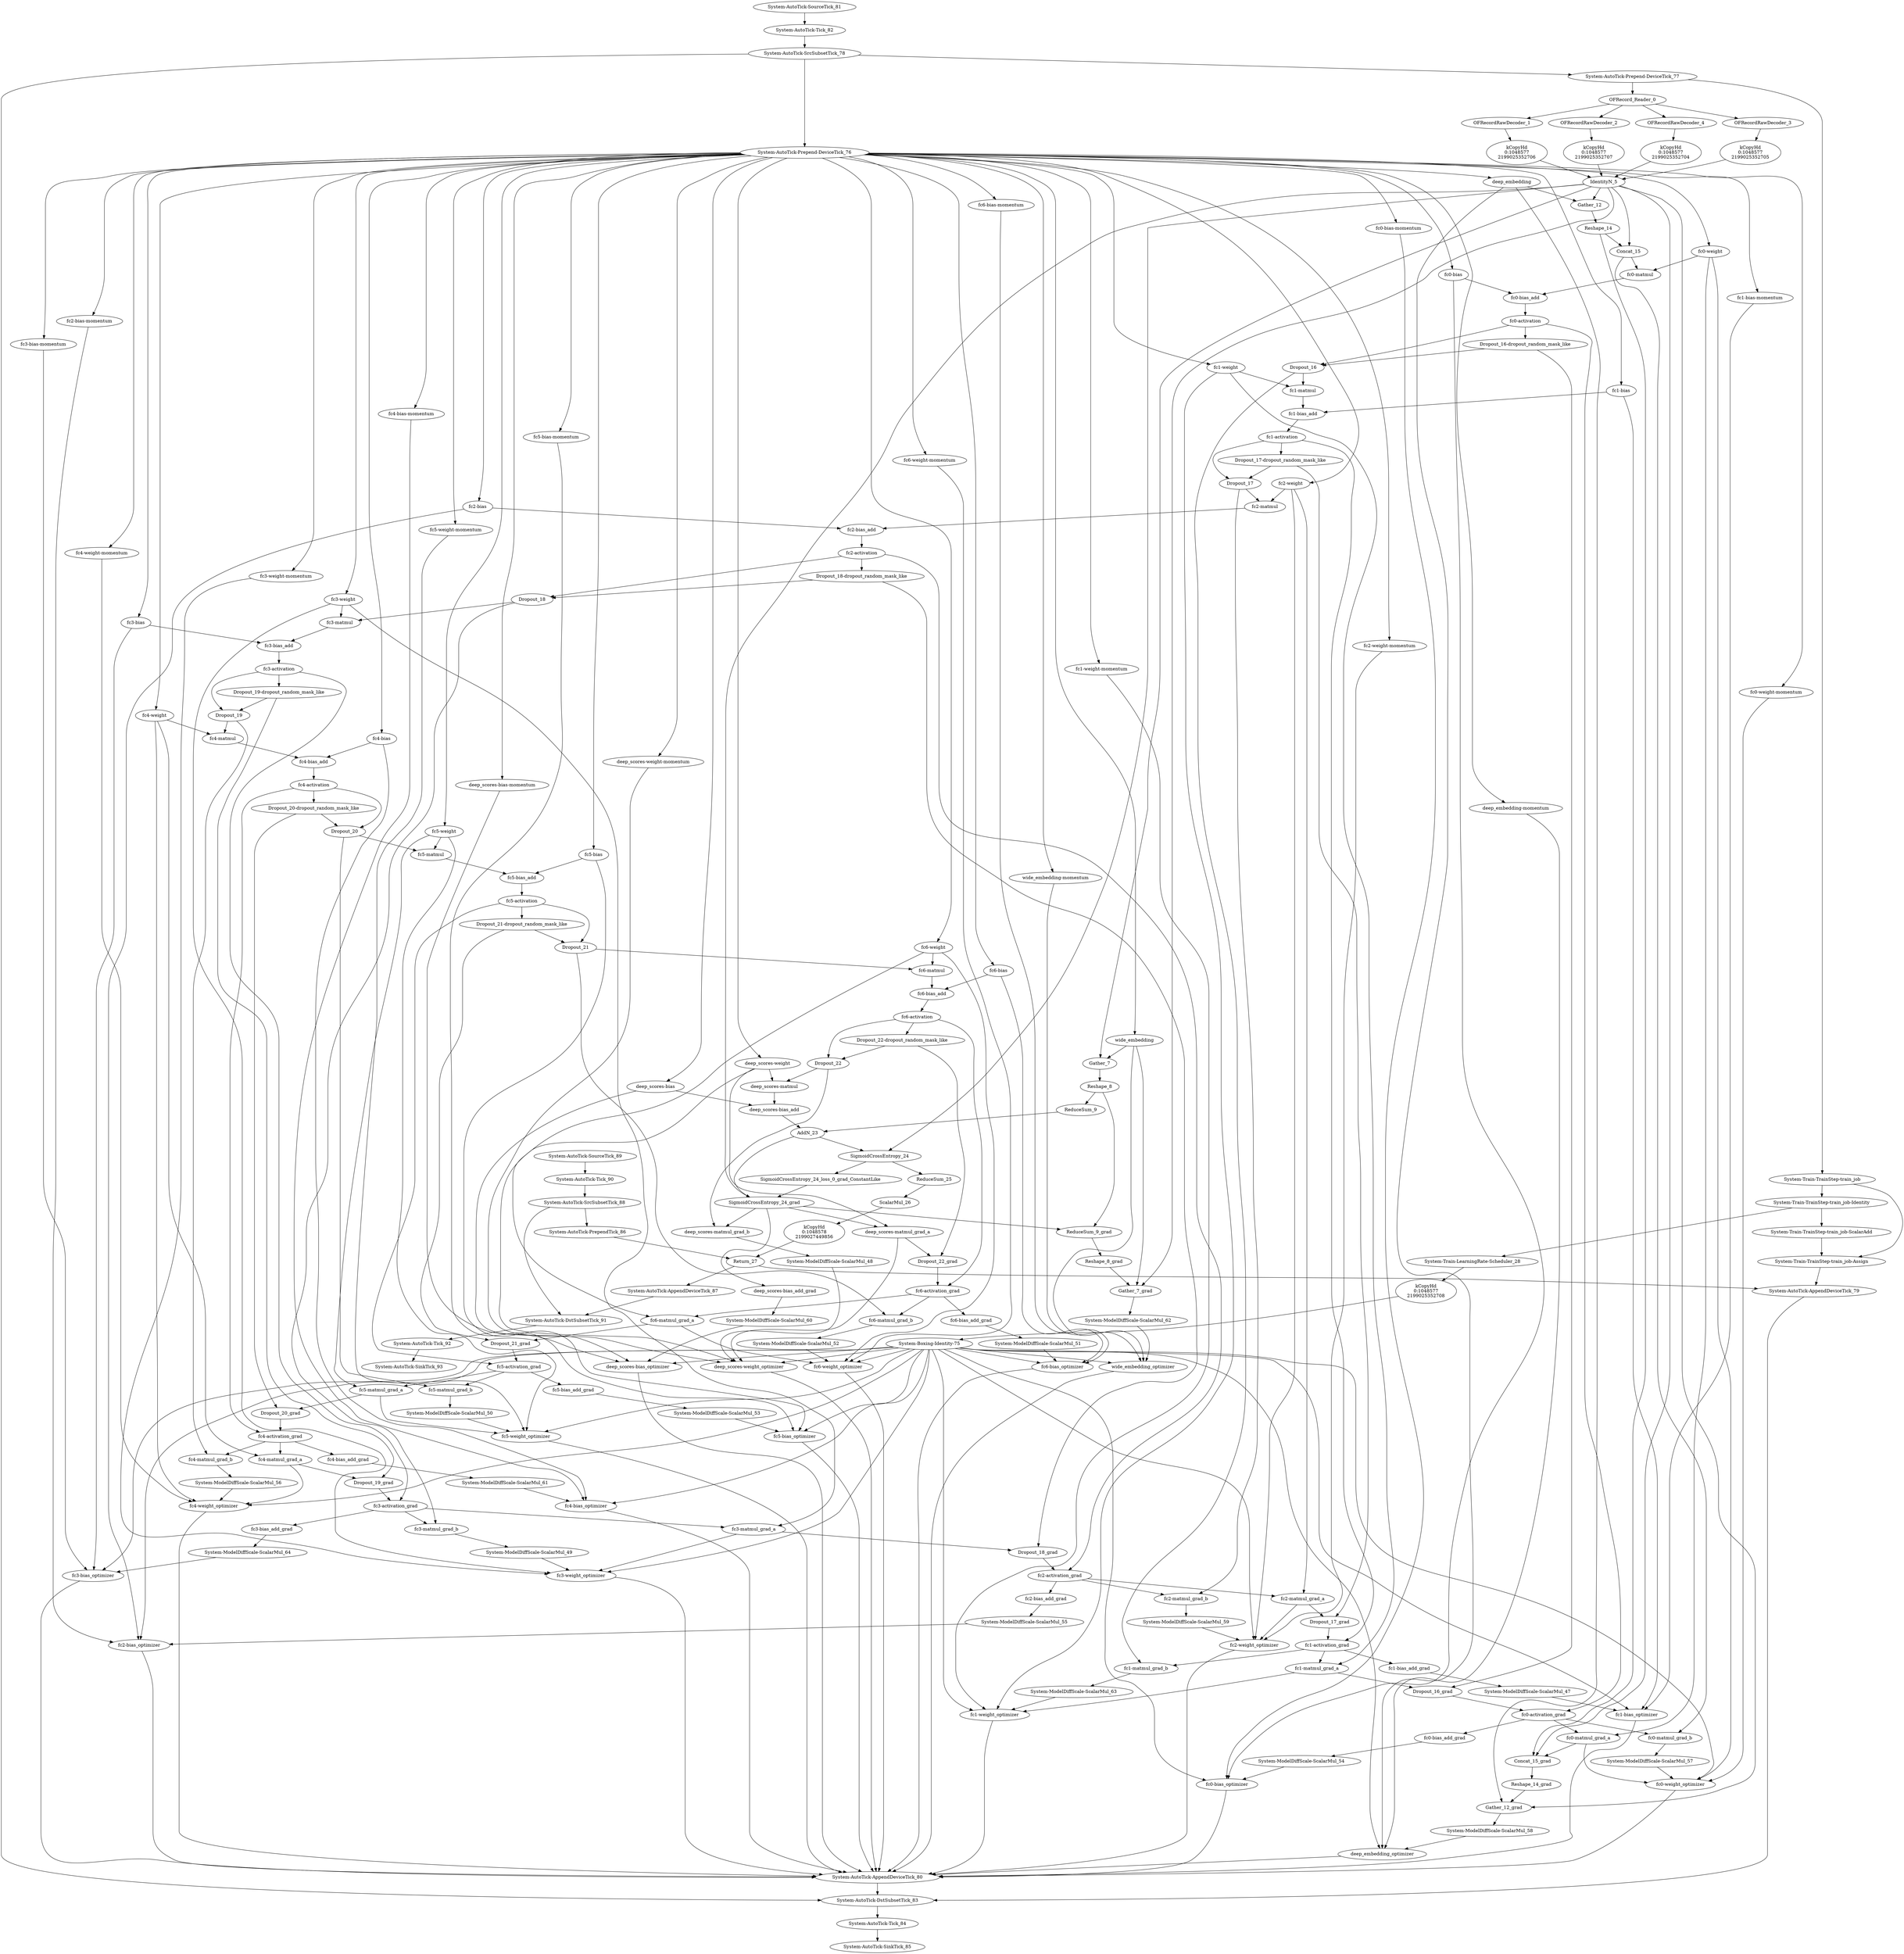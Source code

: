 digraph {
"5103" [label="OFRecord_Reader_0"]
"5104" [label="OFRecordRawDecoder_1"]
"5105" [label="OFRecordRawDecoder_2"]
"5106" [label="OFRecordRawDecoder_3"]
"5107" [label="OFRecordRawDecoder_4"]
"5108" [label="IdentityN_5"]
"5109" [label="wide_embedding"]
"5110" [label="Gather_7"]
"5111" [label="Reshape_8"]
"5112" [label="ReduceSum_9"]
"5113" [label="deep_embedding"]
"5114" [label="Gather_12"]
"5115" [label="Reshape_14"]
"5116" [label="Concat_15"]
"5117" [label="fc0-weight"]
"5118" [label="fc0-matmul"]
"5119" [label="fc0-bias"]
"5120" [label="fc0-bias_add"]
"5121" [label="fc0-activation"]
"5122" [label="Dropout_16-dropout_random_mask_like"]
"5123" [label="Dropout_16"]
"5124" [label="fc1-weight"]
"5125" [label="fc1-matmul"]
"5126" [label="fc1-bias"]
"5127" [label="fc1-bias_add"]
"5128" [label="fc1-activation"]
"5129" [label="Dropout_17-dropout_random_mask_like"]
"5130" [label="Dropout_17"]
"5131" [label="fc2-weight"]
"5132" [label="fc2-matmul"]
"5133" [label="fc2-bias"]
"5134" [label="fc2-bias_add"]
"5135" [label="fc2-activation"]
"5136" [label="Dropout_18-dropout_random_mask_like"]
"5137" [label="Dropout_18"]
"5138" [label="fc3-weight"]
"5139" [label="fc3-matmul"]
"5140" [label="fc3-bias"]
"5141" [label="fc3-bias_add"]
"5142" [label="fc3-activation"]
"5143" [label="Dropout_19-dropout_random_mask_like"]
"5144" [label="Dropout_19"]
"5145" [label="fc4-weight"]
"5146" [label="fc4-matmul"]
"5147" [label="fc4-bias"]
"5148" [label="fc4-bias_add"]
"5149" [label="fc4-activation"]
"5150" [label="Dropout_20-dropout_random_mask_like"]
"5151" [label="Dropout_20"]
"5152" [label="fc5-weight"]
"5153" [label="fc5-matmul"]
"5154" [label="fc5-bias"]
"5155" [label="fc5-bias_add"]
"5156" [label="fc5-activation"]
"5157" [label="Dropout_21-dropout_random_mask_like"]
"5158" [label="Dropout_21"]
"5159" [label="fc6-weight"]
"5160" [label="fc6-matmul"]
"5161" [label="fc6-bias"]
"5162" [label="fc6-bias_add"]
"5163" [label="fc6-activation"]
"5164" [label="Dropout_22-dropout_random_mask_like"]
"5165" [label="Dropout_22"]
"5166" [label="deep_scores-weight"]
"5167" [label="deep_scores-matmul"]
"5168" [label="deep_scores-bias"]
"5169" [label="deep_scores-bias_add"]
"5170" [label="AddN_23"]
"5171" [label="SigmoidCrossEntropy_24"]
"5172" [label="ReduceSum_25"]
"5173" [label="ScalarMul_26"]
"5174" [label="Return_27"]
"5175" [label="System-Train-TrainStep-train_job"]
"5176" [label="System-Train-TrainStep-train_job-Identity"]
"5177" [label="System-Train-TrainStep-train_job-ScalarAdd"]
"5178" [label="System-Train-TrainStep-train_job-Assign"]
"5179" [label="System-Train-LearningRate-Scheduler_28"]
"5180" [label="SigmoidCrossEntropy_24_loss_0_grad_ConstantLike"]
"5181" [label="SigmoidCrossEntropy_24_grad"]
"5182" [label="deep_scores-bias_add_grad"]
"5183" [label="ReduceSum_9_grad"]
"5184" [label="deep_scores-matmul_grad_a"]
"5185" [label="deep_scores-matmul_grad_b"]
"5186" [label="Reshape_8_grad"]
"5187" [label="Dropout_22_grad"]
"5188" [label="Gather_7_grad"]
"5189" [label="fc6-activation_grad"]
"5190" [label="fc6-bias_add_grad"]
"5191" [label="fc6-matmul_grad_a"]
"5192" [label="fc6-matmul_grad_b"]
"5193" [label="Dropout_21_grad"]
"5194" [label="fc5-activation_grad"]
"5195" [label="fc5-bias_add_grad"]
"5196" [label="fc5-matmul_grad_a"]
"5197" [label="fc5-matmul_grad_b"]
"5198" [label="Dropout_20_grad"]
"5199" [label="fc4-activation_grad"]
"5200" [label="fc4-bias_add_grad"]
"5201" [label="fc4-matmul_grad_a"]
"5202" [label="fc4-matmul_grad_b"]
"5203" [label="Dropout_19_grad"]
"5204" [label="fc3-activation_grad"]
"5205" [label="fc3-bias_add_grad"]
"5206" [label="fc3-matmul_grad_a"]
"5207" [label="fc3-matmul_grad_b"]
"5208" [label="Dropout_18_grad"]
"5209" [label="fc2-activation_grad"]
"5210" [label="fc2-bias_add_grad"]
"5211" [label="fc2-matmul_grad_a"]
"5212" [label="fc2-matmul_grad_b"]
"5213" [label="Dropout_17_grad"]
"5214" [label="fc1-activation_grad"]
"5215" [label="fc1-bias_add_grad"]
"5216" [label="fc1-matmul_grad_a"]
"5217" [label="fc1-matmul_grad_b"]
"5218" [label="Dropout_16_grad"]
"5219" [label="fc0-activation_grad"]
"5220" [label="fc0-bias_add_grad"]
"5221" [label="fc0-matmul_grad_a"]
"5222" [label="fc0-matmul_grad_b"]
"5223" [label="Concat_15_grad"]
"5224" [label="Reshape_14_grad"]
"5225" [label="Gather_12_grad"]
"5226" [label="System-ModelDiffScale-ScalarMul_47"]
"5227" [label="System-ModelDiffScale-ScalarMul_48"]
"5228" [label="System-ModelDiffScale-ScalarMul_49"]
"5229" [label="System-ModelDiffScale-ScalarMul_50"]
"5230" [label="System-ModelDiffScale-ScalarMul_51"]
"5231" [label="System-ModelDiffScale-ScalarMul_52"]
"5232" [label="System-ModelDiffScale-ScalarMul_53"]
"5233" [label="System-ModelDiffScale-ScalarMul_54"]
"5234" [label="System-ModelDiffScale-ScalarMul_55"]
"5235" [label="System-ModelDiffScale-ScalarMul_56"]
"5236" [label="System-ModelDiffScale-ScalarMul_57"]
"5237" [label="System-ModelDiffScale-ScalarMul_58"]
"5238" [label="System-ModelDiffScale-ScalarMul_59"]
"5239" [label="System-ModelDiffScale-ScalarMul_60"]
"5240" [label="System-ModelDiffScale-ScalarMul_61"]
"5241" [label="System-ModelDiffScale-ScalarMul_62"]
"5242" [label="System-ModelDiffScale-ScalarMul_63"]
"5243" [label="System-ModelDiffScale-ScalarMul_64"]
"5244" [label="wide_embedding-momentum"]
"5245" [label="wide_embedding_optimizer"]
"5246" [label="deep_embedding-momentum"]
"5247" [label="deep_embedding_optimizer"]
"5248" [label="fc0-weight-momentum"]
"5249" [label="fc0-weight_optimizer"]
"5250" [label="fc0-bias-momentum"]
"5251" [label="fc0-bias_optimizer"]
"5252" [label="fc1-weight-momentum"]
"5253" [label="fc1-weight_optimizer"]
"5254" [label="fc1-bias-momentum"]
"5255" [label="fc1-bias_optimizer"]
"5256" [label="fc2-weight-momentum"]
"5257" [label="fc2-weight_optimizer"]
"5258" [label="fc2-bias-momentum"]
"5259" [label="fc2-bias_optimizer"]
"5260" [label="fc3-weight-momentum"]
"5261" [label="fc3-weight_optimizer"]
"5262" [label="fc3-bias-momentum"]
"5263" [label="fc3-bias_optimizer"]
"5264" [label="fc4-weight-momentum"]
"5265" [label="fc4-weight_optimizer"]
"5266" [label="fc4-bias-momentum"]
"5267" [label="fc4-bias_optimizer"]
"5268" [label="fc5-weight-momentum"]
"5269" [label="fc5-weight_optimizer"]
"5270" [label="fc5-bias-momentum"]
"5271" [label="fc5-bias_optimizer"]
"5272" [label="fc6-weight-momentum"]
"5273" [label="fc6-weight_optimizer"]
"5274" [label="fc6-bias-momentum"]
"5275" [label="fc6-bias_optimizer"]
"5276" [label="deep_scores-weight-momentum"]
"5277" [label="deep_scores-weight_optimizer"]
"5278" [label="deep_scores-bias-momentum"]
"5279" [label="deep_scores-bias_optimizer"]
"5280" [label="System-Boxing-Identity-75"]
"5281" [label="System-AutoTick-Prepend-DeviceTick_76"]
"5282" [label="System-AutoTick-Prepend-DeviceTick_77"]
"5283" [label="System-AutoTick-SrcSubsetTick_78"]
"5284" [label="System-AutoTick-AppendDeviceTick_79"]
"5285" [label="System-AutoTick-AppendDeviceTick_80"]
"5286" [label="System-AutoTick-SourceTick_81"]
"5287" [label="System-AutoTick-Tick_82"]
"5288" [label="System-AutoTick-DstSubsetTick_83"]
"5289" [label="System-AutoTick-Tick_84"]
"5290" [label="System-AutoTick-SinkTick_85"]
"5291" [label="System-AutoTick-PrependTick_86"]
"5292" [label="System-AutoTick-AppendDeviceTick_87"]
"5293" [label="System-AutoTick-SrcSubsetTick_88"]
"5294" [label="System-AutoTick-SourceTick_89"]
"5295" [label="System-AutoTick-Tick_90"]
"5296" [label="System-AutoTick-DstSubsetTick_91"]
"5297" [label="System-AutoTick-Tick_92"]
"5298" [label="System-AutoTick-SinkTick_93"]
"5311" [label="kCopyHd\n0:1048577\n2199025352704"]
"5314" [label="kCopyHd\n0:1048577\n2199025352705"]
"5317" [label="kCopyHd\n0:1048577\n2199025352706"]
"5320" [label="kCopyHd\n0:1048577\n2199025352707"]
"5509" [label="kCopyHd\n0:1048578\n2199027449856"]
"5910" [label="kCopyHd\n0:1048577\n2199025352708"]
"5282" -> "5103"[label=""];
"5103" -> "5104"[label=""];
"5103" -> "5105"[label=""];
"5103" -> "5106"[label=""];
"5103" -> "5107"[label=""];
"5107" -> "5311"[label=""];
"5311" -> "5108"[label=""];
"5106" -> "5314"[label=""];
"5314" -> "5108"[label=""];
"5104" -> "5317"[label=""];
"5317" -> "5108"[label=""];
"5105" -> "5320"[label=""];
"5320" -> "5108"[label=""];
"5281" -> "5109"[label=""];
"5108" -> "5110"[label=""];
"5109" -> "5110"[label=""];
"5110" -> "5111"[label=""];
"5111" -> "5112"[label=""];
"5281" -> "5113"[label=""];
"5108" -> "5114"[label=""];
"5113" -> "5114"[label=""];
"5114" -> "5115"[label=""];
"5108" -> "5116"[label=""];
"5115" -> "5116"[label=""];
"5281" -> "5117"[label=""];
"5117" -> "5118"[label=""];
"5116" -> "5118"[label=""];
"5281" -> "5119"[label=""];
"5119" -> "5120"[label=""];
"5118" -> "5120"[label=""];
"5120" -> "5121"[label=""];
"5121" -> "5122"[label=""];
"5122" -> "5123"[label=""];
"5121" -> "5123"[label=""];
"5281" -> "5124"[label=""];
"5124" -> "5125"[label=""];
"5123" -> "5125"[label=""];
"5281" -> "5126"[label=""];
"5126" -> "5127"[label=""];
"5125" -> "5127"[label=""];
"5127" -> "5128"[label=""];
"5128" -> "5129"[label=""];
"5129" -> "5130"[label=""];
"5128" -> "5130"[label=""];
"5281" -> "5131"[label=""];
"5131" -> "5132"[label=""];
"5130" -> "5132"[label=""];
"5281" -> "5133"[label=""];
"5133" -> "5134"[label=""];
"5132" -> "5134"[label=""];
"5134" -> "5135"[label=""];
"5135" -> "5136"[label=""];
"5136" -> "5137"[label=""];
"5135" -> "5137"[label=""];
"5281" -> "5138"[label=""];
"5138" -> "5139"[label=""];
"5137" -> "5139"[label=""];
"5281" -> "5140"[label=""];
"5140" -> "5141"[label=""];
"5139" -> "5141"[label=""];
"5141" -> "5142"[label=""];
"5142" -> "5143"[label=""];
"5143" -> "5144"[label=""];
"5142" -> "5144"[label=""];
"5281" -> "5145"[label=""];
"5145" -> "5146"[label=""];
"5144" -> "5146"[label=""];
"5281" -> "5147"[label=""];
"5147" -> "5148"[label=""];
"5146" -> "5148"[label=""];
"5148" -> "5149"[label=""];
"5149" -> "5150"[label=""];
"5150" -> "5151"[label=""];
"5149" -> "5151"[label=""];
"5281" -> "5152"[label=""];
"5152" -> "5153"[label=""];
"5151" -> "5153"[label=""];
"5281" -> "5154"[label=""];
"5153" -> "5155"[label=""];
"5154" -> "5155"[label=""];
"5155" -> "5156"[label=""];
"5156" -> "5157"[label=""];
"5156" -> "5158"[label=""];
"5157" -> "5158"[label=""];
"5281" -> "5159"[label=""];
"5159" -> "5160"[label=""];
"5158" -> "5160"[label=""];
"5281" -> "5161"[label=""];
"5161" -> "5162"[label=""];
"5160" -> "5162"[label=""];
"5162" -> "5163"[label=""];
"5163" -> "5164"[label=""];
"5163" -> "5165"[label=""];
"5164" -> "5165"[label=""];
"5281" -> "5166"[label=""];
"5166" -> "5167"[label=""];
"5165" -> "5167"[label=""];
"5281" -> "5168"[label=""];
"5168" -> "5169"[label=""];
"5167" -> "5169"[label=""];
"5169" -> "5170"[label=""];
"5112" -> "5170"[label=""];
"5108" -> "5171"[label=""];
"5170" -> "5171"[label=""];
"5171" -> "5172"[label=""];
"5172" -> "5173"[label=""];
"5173" -> "5509"[label=""];
"5509" -> "5174"[label=""];
"5282" -> "5175"[label=""];
"5175" -> "5176"[label=""];
"5176" -> "5177"[label=""];
"5177" -> "5178"[label=""];
"5175" -> "5178"[label=""];
"5176" -> "5179"[label=""];
"5171" -> "5180"[label=""];
"5180" -> "5181"[label=""];
"5170" -> "5181"[label=""];
"5108" -> "5181"[label=""];
"5181" -> "5182"[label=""];
"5111" -> "5183"[label=""];
"5181" -> "5183"[label=""];
"5166" -> "5184"[label=""];
"5181" -> "5184"[label=""];
"5165" -> "5185"[label=""];
"5181" -> "5185"[label=""];
"5183" -> "5186"[label=""];
"5184" -> "5187"[label=""];
"5164" -> "5187"[label=""];
"5186" -> "5188"[label=""];
"5108" -> "5188"[label=""];
"5109" -> "5188"[label=""];
"5163" -> "5189"[label=""];
"5187" -> "5189"[label=""];
"5189" -> "5190"[label=""];
"5159" -> "5191"[label=""];
"5189" -> "5191"[label=""];
"5158" -> "5192"[label=""];
"5189" -> "5192"[label=""];
"5191" -> "5193"[label=""];
"5157" -> "5193"[label=""];
"5156" -> "5194"[label=""];
"5193" -> "5194"[label=""];
"5194" -> "5195"[label=""];
"5152" -> "5196"[label=""];
"5194" -> "5196"[label=""];
"5151" -> "5197"[label=""];
"5194" -> "5197"[label=""];
"5196" -> "5198"[label=""];
"5150" -> "5198"[label=""];
"5198" -> "5199"[label=""];
"5149" -> "5199"[label=""];
"5199" -> "5200"[label=""];
"5145" -> "5201"[label=""];
"5199" -> "5201"[label=""];
"5144" -> "5202"[label=""];
"5199" -> "5202"[label=""];
"5143" -> "5203"[label=""];
"5201" -> "5203"[label=""];
"5142" -> "5204"[label=""];
"5203" -> "5204"[label=""];
"5204" -> "5205"[label=""];
"5138" -> "5206"[label=""];
"5204" -> "5206"[label=""];
"5137" -> "5207"[label=""];
"5204" -> "5207"[label=""];
"5206" -> "5208"[label=""];
"5136" -> "5208"[label=""];
"5208" -> "5209"[label=""];
"5135" -> "5209"[label=""];
"5209" -> "5210"[label=""];
"5131" -> "5211"[label=""];
"5209" -> "5211"[label=""];
"5130" -> "5212"[label=""];
"5209" -> "5212"[label=""];
"5211" -> "5213"[label=""];
"5129" -> "5213"[label=""];
"5128" -> "5214"[label=""];
"5213" -> "5214"[label=""];
"5214" -> "5215"[label=""];
"5124" -> "5216"[label=""];
"5214" -> "5216"[label=""];
"5123" -> "5217"[label=""];
"5214" -> "5217"[label=""];
"5216" -> "5218"[label=""];
"5122" -> "5218"[label=""];
"5218" -> "5219"[label=""];
"5121" -> "5219"[label=""];
"5219" -> "5220"[label=""];
"5117" -> "5221"[label=""];
"5219" -> "5221"[label=""];
"5116" -> "5222"[label=""];
"5219" -> "5222"[label=""];
"5221" -> "5223"[label=""];
"5115" -> "5223"[label=""];
"5108" -> "5223"[label=""];
"5223" -> "5224"[label=""];
"5224" -> "5225"[label=""];
"5108" -> "5225"[label=""];
"5113" -> "5225"[label=""];
"5215" -> "5226"[label=""];
"5185" -> "5227"[label=""];
"5207" -> "5228"[label=""];
"5197" -> "5229"[label=""];
"5190" -> "5230"[label=""];
"5192" -> "5231"[label=""];
"5195" -> "5232"[label=""];
"5220" -> "5233"[label=""];
"5210" -> "5234"[label=""];
"5202" -> "5235"[label=""];
"5222" -> "5236"[label=""];
"5225" -> "5237"[label=""];
"5212" -> "5238"[label=""];
"5182" -> "5239"[label=""];
"5200" -> "5240"[label=""];
"5188" -> "5241"[label=""];
"5217" -> "5242"[label=""];
"5205" -> "5243"[label=""];
"5281" -> "5244"[label=""];
"5109" -> "5245"[label=""];
"5280" -> "5245"[label=""];
"5241" -> "5245"[label=""];
"5244" -> "5245"[label=""];
"5281" -> "5246"[label=""];
"5113" -> "5247"[label=""];
"5280" -> "5247"[label=""];
"5237" -> "5247"[label=""];
"5246" -> "5247"[label=""];
"5281" -> "5248"[label=""];
"5248" -> "5249"[label=""];
"5117" -> "5249"[label=""];
"5280" -> "5249"[label=""];
"5236" -> "5249"[label=""];
"5281" -> "5250"[label=""];
"5119" -> "5251"[label=""];
"5280" -> "5251"[label=""];
"5233" -> "5251"[label=""];
"5250" -> "5251"[label=""];
"5281" -> "5252"[label=""];
"5280" -> "5253"[label=""];
"5252" -> "5253"[label=""];
"5124" -> "5253"[label=""];
"5242" -> "5253"[label=""];
"5281" -> "5254"[label=""];
"5126" -> "5255"[label=""];
"5280" -> "5255"[label=""];
"5226" -> "5255"[label=""];
"5254" -> "5255"[label=""];
"5281" -> "5256"[label=""];
"5280" -> "5257"[label=""];
"5256" -> "5257"[label=""];
"5131" -> "5257"[label=""];
"5238" -> "5257"[label=""];
"5281" -> "5258"[label=""];
"5258" -> "5259"[label=""];
"5133" -> "5259"[label=""];
"5280" -> "5259"[label=""];
"5234" -> "5259"[label=""];
"5281" -> "5260"[label=""];
"5280" -> "5261"[label=""];
"5260" -> "5261"[label=""];
"5138" -> "5261"[label=""];
"5228" -> "5261"[label=""];
"5281" -> "5262"[label=""];
"5243" -> "5263"[label=""];
"5140" -> "5263"[label=""];
"5262" -> "5263"[label=""];
"5280" -> "5263"[label=""];
"5281" -> "5264"[label=""];
"5280" -> "5265"[label=""];
"5264" -> "5265"[label=""];
"5145" -> "5265"[label=""];
"5235" -> "5265"[label=""];
"5281" -> "5266"[label=""];
"5280" -> "5267"[label=""];
"5240" -> "5267"[label=""];
"5147" -> "5267"[label=""];
"5266" -> "5267"[label=""];
"5281" -> "5268"[label=""];
"5280" -> "5269"[label=""];
"5268" -> "5269"[label=""];
"5152" -> "5269"[label=""];
"5229" -> "5269"[label=""];
"5281" -> "5270"[label=""];
"5154" -> "5271"[label=""];
"5280" -> "5271"[label=""];
"5232" -> "5271"[label=""];
"5270" -> "5271"[label=""];
"5281" -> "5272"[label=""];
"5231" -> "5273"[label=""];
"5159" -> "5273"[label=""];
"5272" -> "5273"[label=""];
"5280" -> "5273"[label=""];
"5281" -> "5274"[label=""];
"5230" -> "5275"[label=""];
"5161" -> "5275"[label=""];
"5274" -> "5275"[label=""];
"5280" -> "5275"[label=""];
"5281" -> "5276"[label=""];
"5166" -> "5277"[label=""];
"5280" -> "5277"[label=""];
"5227" -> "5277"[label=""];
"5276" -> "5277"[label=""];
"5281" -> "5278"[label=""];
"5168" -> "5279"[label=""];
"5280" -> "5279"[label=""];
"5239" -> "5279"[label=""];
"5278" -> "5279"[label=""];
"5179" -> "5910"[label=""];
"5910" -> "5280"[label=""];
"5283" -> "5281"[label=""];
"5283" -> "5282"[label=""];
"5287" -> "5283"[label=""];
"5286" -> "5287"[label=""];
"5284" -> "5288"[label=""];
"5283" -> "5288"[label=""];
"5285" -> "5288"[label=""];
"5288" -> "5289"[label=""];
"5289" -> "5290"[label=""];
"5293" -> "5291"[label=""];
"5295" -> "5293"[label=""];
"5294" -> "5295"[label=""];
"5292" -> "5296"[label=""];
"5293" -> "5296"[label=""];
"5296" -> "5297"[label=""];
"5297" -> "5298"[label=""];
"5291" -> "5174"[label=""];
"5221" -> "5249"[label=""];
"5216" -> "5253"[label=""];
"5211" -> "5257"[label=""];
"5206" -> "5261"[label=""];
"5201" -> "5265"[label=""];
"5196" -> "5269"[label=""];
"5191" -> "5273"[label=""];
"5184" -> "5277"[label=""];
"5174" -> "5284"[label=""];
"5178" -> "5284"[label=""];
"5277" -> "5285"[label=""];
"5275" -> "5285"[label=""];
"5247" -> "5285"[label=""];
"5245" -> "5285"[label=""];
"5249" -> "5285"[label=""];
"5269" -> "5285"[label=""];
"5251" -> "5285"[label=""];
"5271" -> "5285"[label=""];
"5279" -> "5285"[label=""];
"5253" -> "5285"[label=""];
"5257" -> "5285"[label=""];
"5255" -> "5285"[label=""];
"5259" -> "5285"[label=""];
"5261" -> "5285"[label=""];
"5273" -> "5285"[label=""];
"5263" -> "5285"[label=""];
"5265" -> "5285"[label=""];
"5267" -> "5285"[label=""];
"5174" -> "5292"[label=""];
}
